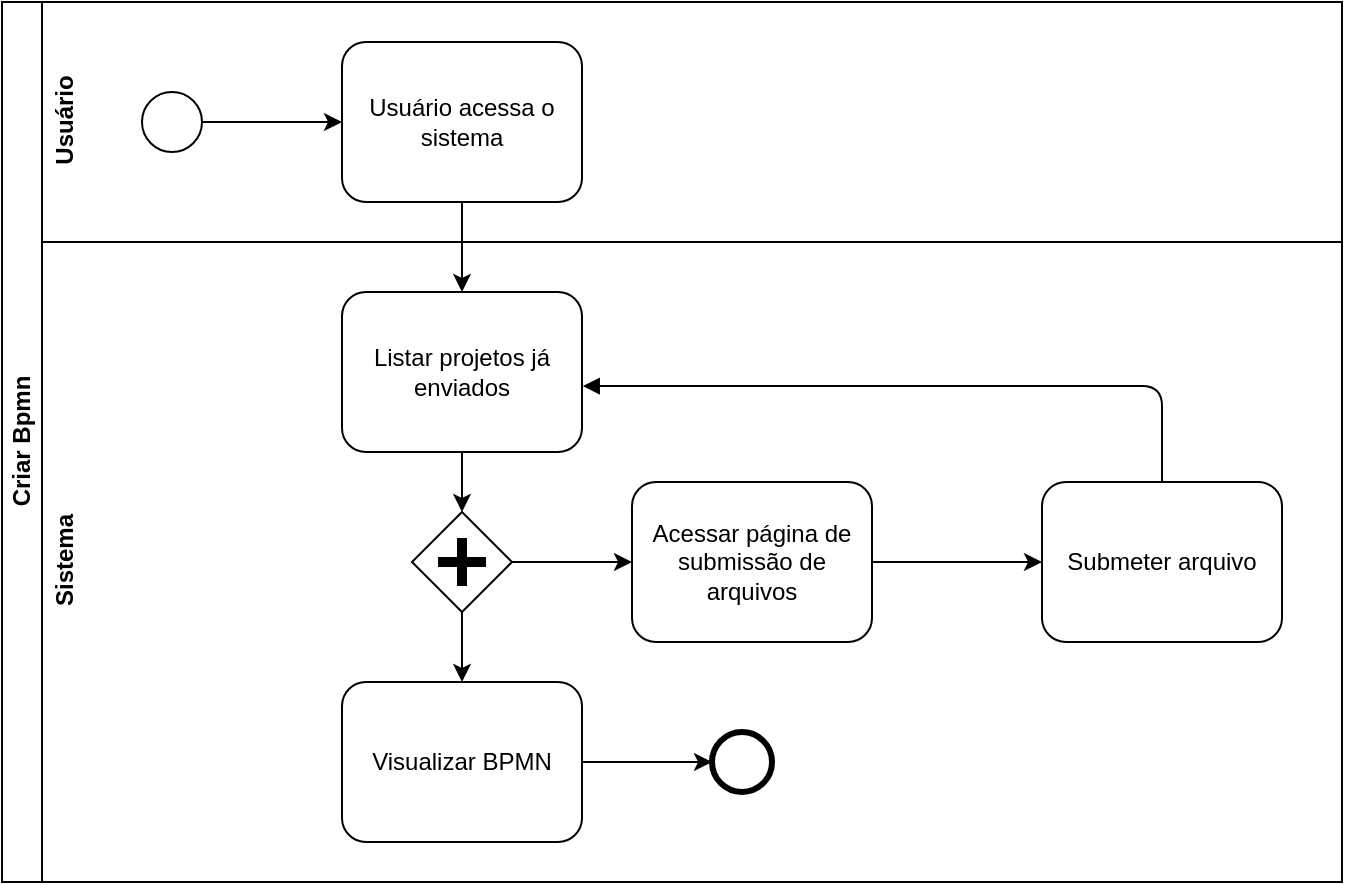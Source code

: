 <mxfile version="10.6.7" type="device"><diagram name="Page-1" id="2a216829-ef6e-dabb-86c1-c78162f3ba2b"><mxGraphModel dx="1010" dy="591" grid="1" gridSize="10" guides="1" tooltips="1" connect="1" arrows="1" fold="1" page="1" pageScale="1" pageWidth="850" pageHeight="1100" background="#ffffff" math="0" shadow="0"><root><mxCell id="0"/><mxCell id="1" parent="0"/><mxCell id="ga_3sjXb7dkhcg3qbNtY-1" value="Criar Bpmn" style="swimlane;html=1;horizontal=0;startSize=20;" vertex="1" parent="1"><mxGeometry x="50" y="130" width="670" height="440" as="geometry"/></mxCell><mxCell id="ga_3sjXb7dkhcg3qbNtY-2" value="Usuário" style="swimlane;html=1;horizontal=0;swimlaneLine=0;" vertex="1" parent="ga_3sjXb7dkhcg3qbNtY-1"><mxGeometry x="20" width="650" height="120" as="geometry"/></mxCell><mxCell id="ga_3sjXb7dkhcg3qbNtY-8" value="Usuário acessa o sistema" style="shape=ext;rounded=1;html=1;whiteSpace=wrap;" vertex="1" parent="ga_3sjXb7dkhcg3qbNtY-2"><mxGeometry x="150" y="20" width="120" height="80" as="geometry"/></mxCell><mxCell id="ga_3sjXb7dkhcg3qbNtY-10" value="" style="edgeStyle=orthogonalEdgeStyle;rounded=0;orthogonalLoop=1;jettySize=auto;html=1;" edge="1" parent="ga_3sjXb7dkhcg3qbNtY-2" source="ga_3sjXb7dkhcg3qbNtY-9" target="ga_3sjXb7dkhcg3qbNtY-8"><mxGeometry relative="1" as="geometry"/></mxCell><mxCell id="ga_3sjXb7dkhcg3qbNtY-9" value="" style="shape=mxgraph.bpmn.shape;html=1;verticalLabelPosition=bottom;labelBackgroundColor=#ffffff;verticalAlign=top;align=center;perimeter=ellipsePerimeter;outlineConnect=0;outline=standard;symbol=general;" vertex="1" parent="ga_3sjXb7dkhcg3qbNtY-2"><mxGeometry x="50" y="45" width="30" height="30" as="geometry"/></mxCell><mxCell id="ga_3sjXb7dkhcg3qbNtY-11" value="Sistema&lt;br&gt;" style="swimlane;html=1;horizontal=0;swimlaneLine=0;" vertex="1" parent="ga_3sjXb7dkhcg3qbNtY-1"><mxGeometry x="20" y="120" width="650" height="320" as="geometry"/></mxCell><mxCell id="ga_3sjXb7dkhcg3qbNtY-33" value="" style="edgeStyle=orthogonalEdgeStyle;rounded=0;orthogonalLoop=1;jettySize=auto;html=1;" edge="1" parent="ga_3sjXb7dkhcg3qbNtY-11" source="ga_3sjXb7dkhcg3qbNtY-13" target="ga_3sjXb7dkhcg3qbNtY-31"><mxGeometry relative="1" as="geometry"/></mxCell><mxCell id="ga_3sjXb7dkhcg3qbNtY-13" value="Listar projetos já enviados" style="shape=ext;rounded=1;html=1;whiteSpace=wrap;" vertex="1" parent="ga_3sjXb7dkhcg3qbNtY-11"><mxGeometry x="150" y="25" width="120" height="80" as="geometry"/></mxCell><mxCell id="ga_3sjXb7dkhcg3qbNtY-18" value="" style="edgeStyle=orthogonalEdgeStyle;rounded=0;orthogonalLoop=1;jettySize=auto;html=1;" edge="1" parent="ga_3sjXb7dkhcg3qbNtY-11" source="ga_3sjXb7dkhcg3qbNtY-15" target="ga_3sjXb7dkhcg3qbNtY-17"><mxGeometry relative="1" as="geometry"/></mxCell><mxCell id="ga_3sjXb7dkhcg3qbNtY-15" value="Acessar página de submissão de arquivos" style="shape=ext;rounded=1;html=1;whiteSpace=wrap;" vertex="1" parent="ga_3sjXb7dkhcg3qbNtY-11"><mxGeometry x="295" y="120" width="120" height="80" as="geometry"/></mxCell><mxCell id="ga_3sjXb7dkhcg3qbNtY-17" value="Submeter arquivo" style="shape=ext;rounded=1;html=1;whiteSpace=wrap;" vertex="1" parent="ga_3sjXb7dkhcg3qbNtY-11"><mxGeometry x="500" y="120" width="120" height="80" as="geometry"/></mxCell><mxCell id="ga_3sjXb7dkhcg3qbNtY-36" value="" style="edgeStyle=orthogonalEdgeStyle;rounded=0;orthogonalLoop=1;jettySize=auto;html=1;" edge="1" parent="ga_3sjXb7dkhcg3qbNtY-11" source="ga_3sjXb7dkhcg3qbNtY-31" target="ga_3sjXb7dkhcg3qbNtY-15"><mxGeometry relative="1" as="geometry"/></mxCell><mxCell id="ga_3sjXb7dkhcg3qbNtY-39" value="" style="edgeStyle=orthogonalEdgeStyle;rounded=0;orthogonalLoop=1;jettySize=auto;html=1;" edge="1" parent="ga_3sjXb7dkhcg3qbNtY-11" source="ga_3sjXb7dkhcg3qbNtY-31" target="ga_3sjXb7dkhcg3qbNtY-38"><mxGeometry relative="1" as="geometry"/></mxCell><mxCell id="ga_3sjXb7dkhcg3qbNtY-31" value="" style="shape=mxgraph.bpmn.shape;html=1;verticalLabelPosition=bottom;labelBackgroundColor=#ffffff;verticalAlign=top;align=center;perimeter=rhombusPerimeter;background=gateway;outlineConnect=0;outline=none;symbol=parallelGw;shadow=0;" vertex="1" parent="ga_3sjXb7dkhcg3qbNtY-11"><mxGeometry x="185" y="135" width="50" height="50" as="geometry"/></mxCell><mxCell id="ga_3sjXb7dkhcg3qbNtY-37" value="" style="endArrow=block;endFill=1;endSize=6;html=1;exitX=0.5;exitY=0;exitDx=0;exitDy=0;entryX=1.003;entryY=0.588;entryDx=0;entryDy=0;entryPerimeter=0;" edge="1" parent="ga_3sjXb7dkhcg3qbNtY-11" source="ga_3sjXb7dkhcg3qbNtY-17" target="ga_3sjXb7dkhcg3qbNtY-13"><mxGeometry width="100" relative="1" as="geometry"><mxPoint x="560" y="90" as="sourcePoint"/><mxPoint x="560" y="70" as="targetPoint"/><Array as="points"><mxPoint x="560" y="72"/></Array></mxGeometry></mxCell><mxCell id="ga_3sjXb7dkhcg3qbNtY-41" value="" style="edgeStyle=orthogonalEdgeStyle;rounded=0;orthogonalLoop=1;jettySize=auto;html=1;" edge="1" parent="ga_3sjXb7dkhcg3qbNtY-11" source="ga_3sjXb7dkhcg3qbNtY-38" target="ga_3sjXb7dkhcg3qbNtY-40"><mxGeometry relative="1" as="geometry"/></mxCell><mxCell id="ga_3sjXb7dkhcg3qbNtY-38" value="Visualizar BPMN" style="shape=ext;rounded=1;html=1;whiteSpace=wrap;" vertex="1" parent="ga_3sjXb7dkhcg3qbNtY-11"><mxGeometry x="150" y="220" width="120" height="80" as="geometry"/></mxCell><mxCell id="ga_3sjXb7dkhcg3qbNtY-40" value="" style="shape=mxgraph.bpmn.shape;html=1;verticalLabelPosition=bottom;labelBackgroundColor=#ffffff;verticalAlign=top;align=center;perimeter=ellipsePerimeter;outlineConnect=0;outline=end;symbol=general;" vertex="1" parent="ga_3sjXb7dkhcg3qbNtY-11"><mxGeometry x="335" y="245" width="30" height="30" as="geometry"/></mxCell><mxCell id="ga_3sjXb7dkhcg3qbNtY-14" value="" style="edgeStyle=orthogonalEdgeStyle;rounded=0;orthogonalLoop=1;jettySize=auto;html=1;" edge="1" parent="ga_3sjXb7dkhcg3qbNtY-1" source="ga_3sjXb7dkhcg3qbNtY-8" target="ga_3sjXb7dkhcg3qbNtY-13"><mxGeometry relative="1" as="geometry"/></mxCell></root></mxGraphModel></diagram></mxfile>